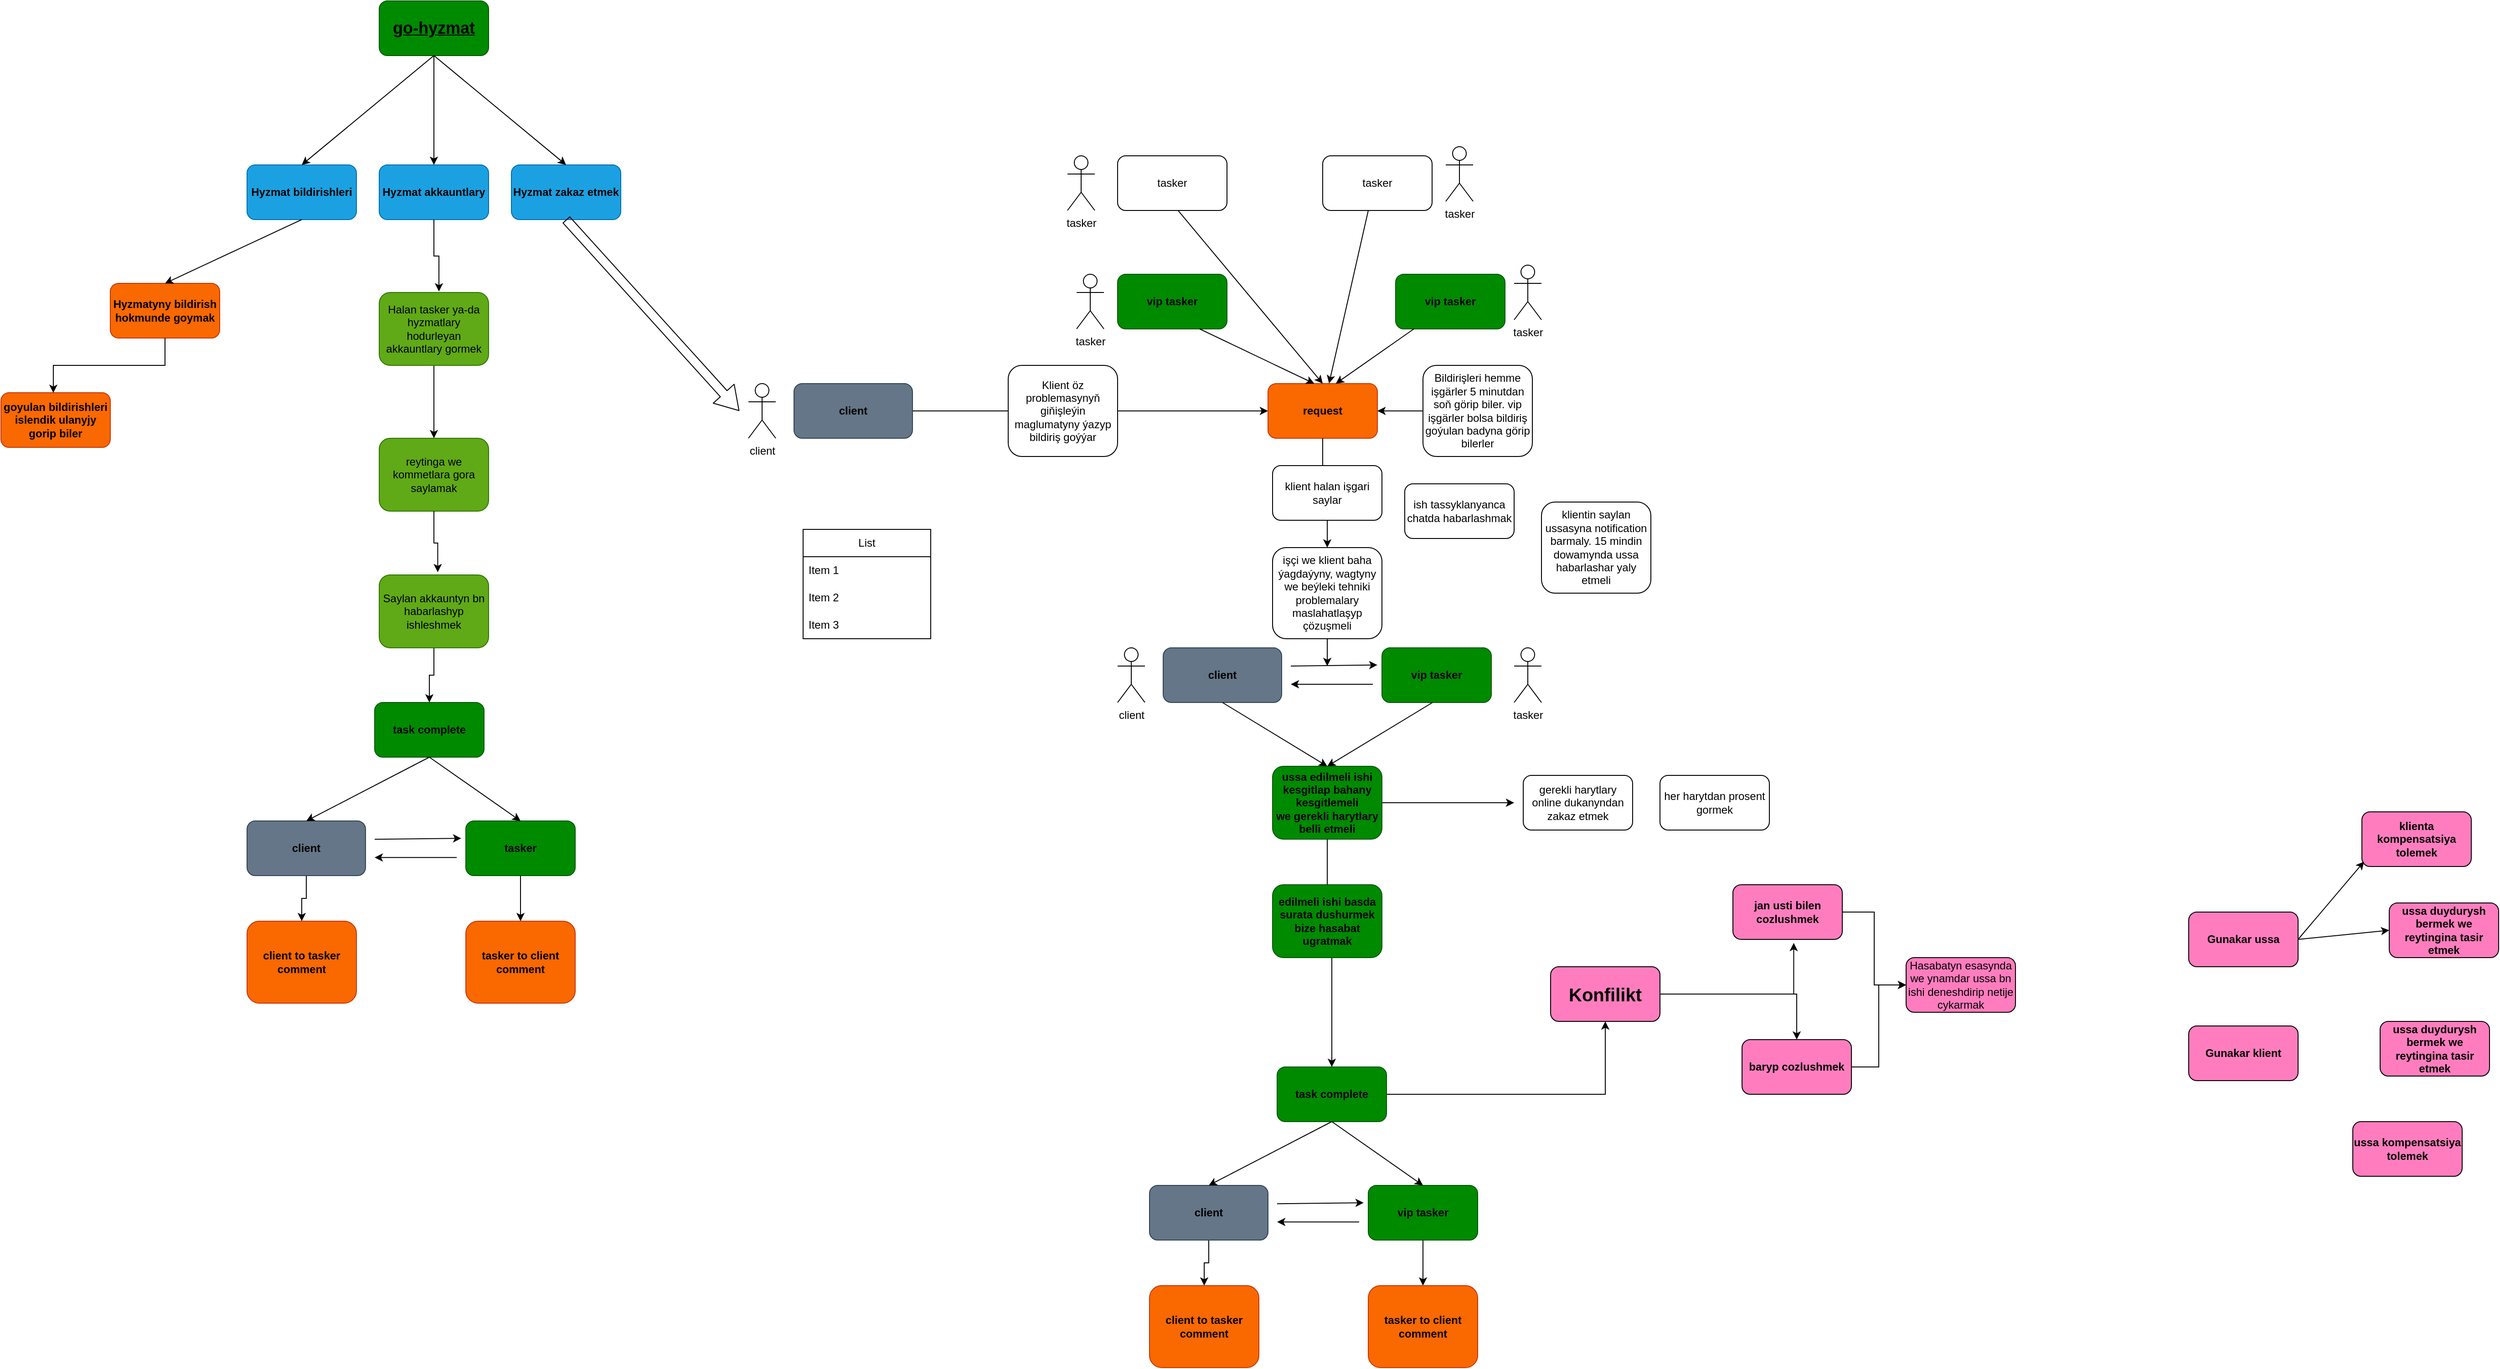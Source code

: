 <mxfile version="22.1.3" type="github">
  <diagram name="Page-1" id="2YBvvXClWsGukQMizWep">
    <mxGraphModel dx="6480" dy="3627" grid="1" gridSize="10" guides="1" tooltips="1" connect="1" arrows="1" fold="1" page="1" pageScale="1" pageWidth="850" pageHeight="1100" math="0" shadow="0">
      <root>
        <mxCell id="0" />
        <mxCell id="1" parent="0" />
        <mxCell id="JjVucMFV8raFjN2I7-2m-4" style="edgeStyle=orthogonalEdgeStyle;rounded=0;orthogonalLoop=1;jettySize=auto;html=1;entryX=0;entryY=0.5;entryDx=0;entryDy=0;" edge="1" parent="1" source="JjVucMFV8raFjN2I7-2m-3" target="JjVucMFV8raFjN2I7-2m-5">
          <mxGeometry relative="1" as="geometry">
            <mxPoint x="460" y="210" as="targetPoint" />
          </mxGeometry>
        </mxCell>
        <mxCell id="JjVucMFV8raFjN2I7-2m-3" value="&lt;font color=&quot;#000000&quot;&gt;&lt;b&gt;client&lt;/b&gt;&lt;/font&gt;" style="rounded=1;whiteSpace=wrap;html=1;fillColor=#647687;strokeColor=#314354;fontColor=#ffffff;" vertex="1" parent="1">
          <mxGeometry x="-50" y="180" width="130" height="60" as="geometry" />
        </mxCell>
        <mxCell id="JjVucMFV8raFjN2I7-2m-5" value="&lt;b&gt;request&lt;/b&gt;" style="rounded=1;whiteSpace=wrap;html=1;fillColor=#fa6800;fontColor=#000000;strokeColor=#C73500;" vertex="1" parent="1">
          <mxGeometry x="470" y="180" width="120" height="60" as="geometry" />
        </mxCell>
        <mxCell id="JjVucMFV8raFjN2I7-2m-6" value="&lt;b&gt;&lt;font color=&quot;#000000&quot;&gt;vip tasker&lt;/font&gt;&lt;/b&gt;" style="rounded=1;whiteSpace=wrap;html=1;fillColor=#008a00;fontColor=#ffffff;strokeColor=#005700;" vertex="1" parent="1">
          <mxGeometry x="305" y="60" width="120" height="60" as="geometry" />
        </mxCell>
        <mxCell id="JjVucMFV8raFjN2I7-2m-8" value="" style="endArrow=classic;html=1;rounded=0;exitX=0.75;exitY=1;exitDx=0;exitDy=0;entryX=0.423;entryY=0;entryDx=0;entryDy=0;entryPerimeter=0;" edge="1" parent="1" source="JjVucMFV8raFjN2I7-2m-6" target="JjVucMFV8raFjN2I7-2m-5">
          <mxGeometry width="50" height="50" relative="1" as="geometry">
            <mxPoint x="500" y="200" as="sourcePoint" />
            <mxPoint x="550" y="150" as="targetPoint" />
          </mxGeometry>
        </mxCell>
        <mxCell id="JjVucMFV8raFjN2I7-2m-9" value="tasker" style="rounded=1;whiteSpace=wrap;html=1;" vertex="1" parent="1">
          <mxGeometry x="305" y="-70" width="120" height="60" as="geometry" />
        </mxCell>
        <mxCell id="JjVucMFV8raFjN2I7-2m-10" value="&lt;font color=&quot;#000000&quot;&gt;&lt;b&gt;vip tasker&lt;/b&gt;&lt;/font&gt;" style="rounded=1;whiteSpace=wrap;html=1;fillColor=#008a00;fontColor=#ffffff;strokeColor=#005700;" vertex="1" parent="1">
          <mxGeometry x="610" y="60" width="120" height="60" as="geometry" />
        </mxCell>
        <mxCell id="JjVucMFV8raFjN2I7-2m-12" value="" style="endArrow=classic;html=1;rounded=0;exitX=0.75;exitY=1;exitDx=0;exitDy=0;entryX=0.62;entryY=0;entryDx=0;entryDy=0;entryPerimeter=0;" edge="1" parent="1" target="JjVucMFV8raFjN2I7-2m-5">
          <mxGeometry width="50" height="50" relative="1" as="geometry">
            <mxPoint x="630" y="120" as="sourcePoint" />
            <mxPoint x="757" y="177" as="targetPoint" />
          </mxGeometry>
        </mxCell>
        <mxCell id="JjVucMFV8raFjN2I7-2m-13" value="" style="endArrow=classic;html=1;rounded=0;exitX=0.556;exitY=1.008;exitDx=0;exitDy=0;entryX=0.5;entryY=0;entryDx=0;entryDy=0;exitPerimeter=0;" edge="1" parent="1" source="JjVucMFV8raFjN2I7-2m-9" target="JjVucMFV8raFjN2I7-2m-5">
          <mxGeometry width="50" height="50" relative="1" as="geometry">
            <mxPoint x="343" y="3" as="sourcePoint" />
            <mxPoint x="470" y="60" as="targetPoint" />
          </mxGeometry>
        </mxCell>
        <mxCell id="JjVucMFV8raFjN2I7-2m-14" value="tasker" style="rounded=1;whiteSpace=wrap;html=1;" vertex="1" parent="1">
          <mxGeometry x="530" y="-70" width="120" height="60" as="geometry" />
        </mxCell>
        <mxCell id="JjVucMFV8raFjN2I7-2m-15" value="" style="endArrow=classic;html=1;rounded=0;entryX=0.558;entryY=-0.002;entryDx=0;entryDy=0;entryPerimeter=0;" edge="1" parent="1" target="JjVucMFV8raFjN2I7-2m-5">
          <mxGeometry width="50" height="50" relative="1" as="geometry">
            <mxPoint x="580" y="-10" as="sourcePoint" />
            <mxPoint x="609" y="170" as="targetPoint" />
          </mxGeometry>
        </mxCell>
        <mxCell id="JjVucMFV8raFjN2I7-2m-16" value="&lt;font color=&quot;#000000&quot;&gt;&lt;b&gt;vip tasker&lt;/b&gt;&lt;/font&gt;" style="rounded=1;whiteSpace=wrap;html=1;fillColor=#008a00;fontColor=#ffffff;strokeColor=#005700;" vertex="1" parent="1">
          <mxGeometry x="595" y="470" width="120" height="60" as="geometry" />
        </mxCell>
        <mxCell id="JjVucMFV8raFjN2I7-2m-17" value="&lt;font color=&quot;#000000&quot;&gt;&lt;b&gt;client&lt;/b&gt;&lt;/font&gt;" style="rounded=1;whiteSpace=wrap;html=1;fillColor=#647687;strokeColor=#314354;fontColor=#ffffff;" vertex="1" parent="1">
          <mxGeometry x="355" y="470" width="130" height="60" as="geometry" />
        </mxCell>
        <mxCell id="JjVucMFV8raFjN2I7-2m-21" value="" style="endArrow=classic;html=1;rounded=0;entryX=-0.042;entryY=0.314;entryDx=0;entryDy=0;entryPerimeter=0;" edge="1" parent="1" target="JjVucMFV8raFjN2I7-2m-16">
          <mxGeometry width="50" height="50" relative="1" as="geometry">
            <mxPoint x="495" y="490" as="sourcePoint" />
            <mxPoint x="545" y="440" as="targetPoint" />
          </mxGeometry>
        </mxCell>
        <mxCell id="JjVucMFV8raFjN2I7-2m-23" value="" style="endArrow=classic;html=1;rounded=0;" edge="1" parent="1">
          <mxGeometry width="50" height="50" relative="1" as="geometry">
            <mxPoint x="585" y="510" as="sourcePoint" />
            <mxPoint x="495" y="510" as="targetPoint" />
          </mxGeometry>
        </mxCell>
        <mxCell id="JjVucMFV8raFjN2I7-2m-118" style="edgeStyle=orthogonalEdgeStyle;rounded=0;orthogonalLoop=1;jettySize=auto;html=1;entryX=0.5;entryY=1;entryDx=0;entryDy=0;" edge="1" parent="1" source="JjVucMFV8raFjN2I7-2m-26" target="JjVucMFV8raFjN2I7-2m-114">
          <mxGeometry relative="1" as="geometry" />
        </mxCell>
        <mxCell id="JjVucMFV8raFjN2I7-2m-26" value="&lt;b&gt;&lt;font color=&quot;#000000&quot;&gt;task complete&lt;/font&gt;&lt;/b&gt;" style="rounded=1;whiteSpace=wrap;html=1;fillColor=#008a00;fontColor=#ffffff;strokeColor=#005700;" vertex="1" parent="1">
          <mxGeometry x="480" y="930" width="120" height="60" as="geometry" />
        </mxCell>
        <mxCell id="JjVucMFV8raFjN2I7-2m-28" value="" style="endArrow=classic;html=1;rounded=0;exitX=0.5;exitY=1;exitDx=0;exitDy=0;entryX=0.5;entryY=0;entryDx=0;entryDy=0;" edge="1" parent="1" source="JjVucMFV8raFjN2I7-2m-17" target="JjVucMFV8raFjN2I7-2m-53">
          <mxGeometry width="50" height="50" relative="1" as="geometry">
            <mxPoint x="445" y="600" as="sourcePoint" />
            <mxPoint x="495" y="550" as="targetPoint" />
          </mxGeometry>
        </mxCell>
        <mxCell id="JjVucMFV8raFjN2I7-2m-29" value="" style="endArrow=classic;html=1;rounded=0;exitX=0.535;exitY=1.055;exitDx=0;exitDy=0;exitPerimeter=0;entryX=0.5;entryY=0;entryDx=0;entryDy=0;" edge="1" parent="1" target="JjVucMFV8raFjN2I7-2m-53">
          <mxGeometry width="50" height="50" relative="1" as="geometry">
            <mxPoint x="650.5" y="530" as="sourcePoint" />
            <mxPoint x="545" y="600" as="targetPoint" />
          </mxGeometry>
        </mxCell>
        <mxCell id="JjVucMFV8raFjN2I7-2m-37" style="edgeStyle=orthogonalEdgeStyle;rounded=0;orthogonalLoop=1;jettySize=auto;html=1;" edge="1" parent="1" source="JjVucMFV8raFjN2I7-2m-31" target="JjVucMFV8raFjN2I7-2m-36">
          <mxGeometry relative="1" as="geometry" />
        </mxCell>
        <mxCell id="JjVucMFV8raFjN2I7-2m-31" value="&lt;font color=&quot;#000000&quot;&gt;&lt;b&gt;vip tasker&lt;/b&gt;&lt;/font&gt;" style="rounded=1;whiteSpace=wrap;html=1;fillColor=#008a00;fontColor=#ffffff;strokeColor=#005700;" vertex="1" parent="1">
          <mxGeometry x="580" y="1060" width="120" height="60" as="geometry" />
        </mxCell>
        <mxCell id="JjVucMFV8raFjN2I7-2m-42" style="edgeStyle=orthogonalEdgeStyle;rounded=0;orthogonalLoop=1;jettySize=auto;html=1;entryX=0.5;entryY=0;entryDx=0;entryDy=0;" edge="1" parent="1" source="JjVucMFV8raFjN2I7-2m-32" target="JjVucMFV8raFjN2I7-2m-35">
          <mxGeometry relative="1" as="geometry" />
        </mxCell>
        <mxCell id="JjVucMFV8raFjN2I7-2m-32" value="&lt;font color=&quot;#000000&quot;&gt;&lt;b&gt;client&lt;/b&gt;&lt;/font&gt;" style="rounded=1;whiteSpace=wrap;html=1;fillColor=#647687;strokeColor=#314354;fontColor=#ffffff;" vertex="1" parent="1">
          <mxGeometry x="340" y="1060" width="130" height="60" as="geometry" />
        </mxCell>
        <mxCell id="JjVucMFV8raFjN2I7-2m-33" value="" style="endArrow=classic;html=1;rounded=0;entryX=-0.042;entryY=0.314;entryDx=0;entryDy=0;entryPerimeter=0;" edge="1" parent="1">
          <mxGeometry width="50" height="50" relative="1" as="geometry">
            <mxPoint x="480" y="1080.08" as="sourcePoint" />
            <mxPoint x="575" y="1079.08" as="targetPoint" />
          </mxGeometry>
        </mxCell>
        <mxCell id="JjVucMFV8raFjN2I7-2m-34" value="" style="endArrow=classic;html=1;rounded=0;" edge="1" parent="1">
          <mxGeometry width="50" height="50" relative="1" as="geometry">
            <mxPoint x="570" y="1100.08" as="sourcePoint" />
            <mxPoint x="480" y="1100.08" as="targetPoint" />
          </mxGeometry>
        </mxCell>
        <mxCell id="JjVucMFV8raFjN2I7-2m-35" value="&lt;b&gt;client to tasker comment&lt;/b&gt;" style="rounded=1;whiteSpace=wrap;html=1;fillColor=#fa6800;fontColor=#000000;strokeColor=#C73500;" vertex="1" parent="1">
          <mxGeometry x="340" y="1170" width="120" height="90" as="geometry" />
        </mxCell>
        <mxCell id="JjVucMFV8raFjN2I7-2m-36" value="&lt;b&gt;tasker to client comment&lt;/b&gt;" style="rounded=1;whiteSpace=wrap;html=1;fillColor=#fa6800;fontColor=#000000;strokeColor=#C73500;" vertex="1" parent="1">
          <mxGeometry x="580" y="1170" width="120" height="90" as="geometry" />
        </mxCell>
        <mxCell id="JjVucMFV8raFjN2I7-2m-43" value="" style="endArrow=classic;html=1;rounded=0;exitX=0.5;exitY=1;exitDx=0;exitDy=0;entryX=0.5;entryY=0;entryDx=0;entryDy=0;" edge="1" parent="1" source="JjVucMFV8raFjN2I7-2m-26" target="JjVucMFV8raFjN2I7-2m-31">
          <mxGeometry width="50" height="50" relative="1" as="geometry">
            <mxPoint x="590" y="970" as="sourcePoint" />
            <mxPoint x="640" y="920" as="targetPoint" />
          </mxGeometry>
        </mxCell>
        <mxCell id="JjVucMFV8raFjN2I7-2m-44" value="" style="endArrow=classic;html=1;rounded=0;exitX=0.5;exitY=1;exitDx=0;exitDy=0;entryX=0.5;entryY=0;entryDx=0;entryDy=0;" edge="1" parent="1" target="JjVucMFV8raFjN2I7-2m-32">
          <mxGeometry width="50" height="50" relative="1" as="geometry">
            <mxPoint x="540" y="990" as="sourcePoint" />
            <mxPoint x="640" y="1060" as="targetPoint" />
          </mxGeometry>
        </mxCell>
        <mxCell id="JjVucMFV8raFjN2I7-2m-46" value="Klient öz problemasynyň giňişleýin maglumatyny ýazyp bildiriş goýýar" style="rounded=1;whiteSpace=wrap;html=1;" vertex="1" parent="1">
          <mxGeometry x="185" y="160" width="120" height="100" as="geometry" />
        </mxCell>
        <mxCell id="JjVucMFV8raFjN2I7-2m-48" style="edgeStyle=orthogonalEdgeStyle;rounded=0;orthogonalLoop=1;jettySize=auto;html=1;" edge="1" parent="1" source="JjVucMFV8raFjN2I7-2m-47" target="JjVucMFV8raFjN2I7-2m-5">
          <mxGeometry relative="1" as="geometry" />
        </mxCell>
        <mxCell id="JjVucMFV8raFjN2I7-2m-47" value="Bildirişleri hemme işgärler 5 minutdan soň görip biler. vip işgärler bolsa bildiriş goýulan badyna görip bilerler" style="rounded=1;whiteSpace=wrap;html=1;" vertex="1" parent="1">
          <mxGeometry x="640" y="160" width="120" height="100" as="geometry" />
        </mxCell>
        <mxCell id="JjVucMFV8raFjN2I7-2m-50" value="" style="edgeStyle=orthogonalEdgeStyle;rounded=0;orthogonalLoop=1;jettySize=auto;html=1;" edge="1" parent="1" source="JjVucMFV8raFjN2I7-2m-5" target="JjVucMFV8raFjN2I7-2m-49">
          <mxGeometry relative="1" as="geometry">
            <mxPoint x="530" y="380" as="targetPoint" />
            <mxPoint x="530" y="240" as="sourcePoint" />
          </mxGeometry>
        </mxCell>
        <mxCell id="JjVucMFV8raFjN2I7-2m-51" style="edgeStyle=orthogonalEdgeStyle;rounded=0;orthogonalLoop=1;jettySize=auto;html=1;" edge="1" parent="1" source="JjVucMFV8raFjN2I7-2m-49">
          <mxGeometry relative="1" as="geometry">
            <mxPoint x="535" y="490" as="targetPoint" />
          </mxGeometry>
        </mxCell>
        <mxCell id="JjVucMFV8raFjN2I7-2m-49" value="işçi we klient baha ýagdaýyny, wagtyny we beýleki tehniki problemalary maslahatlaşyp çözuşmeli" style="rounded=1;whiteSpace=wrap;html=1;" vertex="1" parent="1">
          <mxGeometry x="475" y="360" width="120" height="100" as="geometry" />
        </mxCell>
        <mxCell id="JjVucMFV8raFjN2I7-2m-52" value="klient halan işgari saylar" style="rounded=1;whiteSpace=wrap;html=1;" vertex="1" parent="1">
          <mxGeometry x="475" y="270" width="120" height="60" as="geometry" />
        </mxCell>
        <mxCell id="JjVucMFV8raFjN2I7-2m-54" style="edgeStyle=orthogonalEdgeStyle;rounded=0;orthogonalLoop=1;jettySize=auto;html=1;" edge="1" parent="1" source="JjVucMFV8raFjN2I7-2m-53">
          <mxGeometry relative="1" as="geometry">
            <mxPoint x="740" y="640" as="targetPoint" />
          </mxGeometry>
        </mxCell>
        <mxCell id="JjVucMFV8raFjN2I7-2m-60" style="edgeStyle=orthogonalEdgeStyle;rounded=0;orthogonalLoop=1;jettySize=auto;html=1;entryX=0.5;entryY=0;entryDx=0;entryDy=0;" edge="1" parent="1" source="JjVucMFV8raFjN2I7-2m-53" target="JjVucMFV8raFjN2I7-2m-26">
          <mxGeometry relative="1" as="geometry" />
        </mxCell>
        <mxCell id="JjVucMFV8raFjN2I7-2m-53" value="&lt;b&gt;&lt;font color=&quot;#000000&quot;&gt;ussa edilmeli ishi kesgitlap bahany kesgitlemeli&lt;br&gt;we gerekli harytlary belli etmeli&lt;br&gt;&lt;/font&gt;&lt;/b&gt;" style="rounded=1;whiteSpace=wrap;html=1;fillColor=#008a00;fontColor=#ffffff;strokeColor=#005700;" vertex="1" parent="1">
          <mxGeometry x="475" y="600" width="120" height="80" as="geometry" />
        </mxCell>
        <mxCell id="JjVucMFV8raFjN2I7-2m-55" value="gerekli harytlary online dukanyndan zakaz etmek" style="rounded=1;whiteSpace=wrap;html=1;" vertex="1" parent="1">
          <mxGeometry x="750" y="610" width="120" height="60" as="geometry" />
        </mxCell>
        <mxCell id="JjVucMFV8raFjN2I7-2m-56" value="her harytdan prosent gormek" style="rounded=1;whiteSpace=wrap;html=1;" vertex="1" parent="1">
          <mxGeometry x="900" y="610" width="120" height="60" as="geometry" />
        </mxCell>
        <mxCell id="JjVucMFV8raFjN2I7-2m-58" style="edgeStyle=orthogonalEdgeStyle;rounded=0;orthogonalLoop=1;jettySize=auto;html=1;exitX=0.5;exitY=1;exitDx=0;exitDy=0;" edge="1" parent="1" source="JjVucMFV8raFjN2I7-2m-57">
          <mxGeometry relative="1" as="geometry">
            <mxPoint x="830.286" y="410" as="targetPoint" />
          </mxGeometry>
        </mxCell>
        <mxCell id="JjVucMFV8raFjN2I7-2m-57" value="klientin saylan ussasyna notification barmaly. 15 mindin dowamynda ussa habarlashar yaly etmeli" style="rounded=1;whiteSpace=wrap;html=1;" vertex="1" parent="1">
          <mxGeometry x="770" y="310" width="120" height="100" as="geometry" />
        </mxCell>
        <mxCell id="JjVucMFV8raFjN2I7-2m-59" value="ish tassyklanyanca chatda habarlashmak" style="rounded=1;whiteSpace=wrap;html=1;" vertex="1" parent="1">
          <mxGeometry x="620" y="290" width="120" height="60" as="geometry" />
        </mxCell>
        <mxCell id="JjVucMFV8raFjN2I7-2m-62" value="tasker" style="shape=umlActor;verticalLabelPosition=bottom;verticalAlign=top;html=1;outlineConnect=0;" vertex="1" parent="1">
          <mxGeometry x="250" y="-70" width="30" height="60" as="geometry" />
        </mxCell>
        <mxCell id="JjVucMFV8raFjN2I7-2m-65" value="tasker" style="shape=umlActor;verticalLabelPosition=bottom;verticalAlign=top;html=1;outlineConnect=0;" vertex="1" parent="1">
          <mxGeometry x="665" y="-80" width="30" height="60" as="geometry" />
        </mxCell>
        <mxCell id="JjVucMFV8raFjN2I7-2m-66" value="tasker" style="shape=umlActor;verticalLabelPosition=bottom;verticalAlign=top;html=1;outlineConnect=0;" vertex="1" parent="1">
          <mxGeometry x="740" y="50" width="30" height="60" as="geometry" />
        </mxCell>
        <mxCell id="JjVucMFV8raFjN2I7-2m-67" value="tasker" style="shape=umlActor;verticalLabelPosition=bottom;verticalAlign=top;html=1;outlineConnect=0;" vertex="1" parent="1">
          <mxGeometry x="260" y="60" width="30" height="60" as="geometry" />
        </mxCell>
        <mxCell id="JjVucMFV8raFjN2I7-2m-68" value="client" style="shape=umlActor;verticalLabelPosition=bottom;verticalAlign=top;html=1;outlineConnect=0;" vertex="1" parent="1">
          <mxGeometry x="-100" y="180" width="30" height="60" as="geometry" />
        </mxCell>
        <mxCell id="JjVucMFV8raFjN2I7-2m-69" value="client" style="shape=umlActor;verticalLabelPosition=bottom;verticalAlign=top;html=1;outlineConnect=0;" vertex="1" parent="1">
          <mxGeometry x="305" y="470" width="30" height="60" as="geometry" />
        </mxCell>
        <mxCell id="JjVucMFV8raFjN2I7-2m-70" value="tasker" style="shape=umlActor;verticalLabelPosition=bottom;verticalAlign=top;html=1;outlineConnect=0;" vertex="1" parent="1">
          <mxGeometry x="740" y="470" width="30" height="60" as="geometry" />
        </mxCell>
        <mxCell id="JjVucMFV8raFjN2I7-2m-73" value="List" style="swimlane;fontStyle=0;childLayout=stackLayout;horizontal=1;startSize=30;horizontalStack=0;resizeParent=1;resizeParentMax=0;resizeLast=0;collapsible=1;marginBottom=0;whiteSpace=wrap;html=1;" vertex="1" parent="1">
          <mxGeometry x="-40" y="340" width="140" height="120" as="geometry">
            <mxRectangle x="-40" y="340" width="60" height="30" as="alternateBounds" />
          </mxGeometry>
        </mxCell>
        <mxCell id="JjVucMFV8raFjN2I7-2m-74" value="Item 1" style="text;strokeColor=none;fillColor=none;align=left;verticalAlign=middle;spacingLeft=4;spacingRight=4;overflow=hidden;points=[[0,0.5],[1,0.5]];portConstraint=eastwest;rotatable=0;whiteSpace=wrap;html=1;" vertex="1" parent="JjVucMFV8raFjN2I7-2m-73">
          <mxGeometry y="30" width="140" height="30" as="geometry" />
        </mxCell>
        <mxCell id="JjVucMFV8raFjN2I7-2m-75" value="Item 2" style="text;strokeColor=none;fillColor=none;align=left;verticalAlign=middle;spacingLeft=4;spacingRight=4;overflow=hidden;points=[[0,0.5],[1,0.5]];portConstraint=eastwest;rotatable=0;whiteSpace=wrap;html=1;" vertex="1" parent="JjVucMFV8raFjN2I7-2m-73">
          <mxGeometry y="60" width="140" height="30" as="geometry" />
        </mxCell>
        <mxCell id="JjVucMFV8raFjN2I7-2m-76" value="Item 3" style="text;strokeColor=none;fillColor=none;align=left;verticalAlign=middle;spacingLeft=4;spacingRight=4;overflow=hidden;points=[[0,0.5],[1,0.5]];portConstraint=eastwest;rotatable=0;whiteSpace=wrap;html=1;" vertex="1" parent="JjVucMFV8raFjN2I7-2m-73">
          <mxGeometry y="90" width="140" height="30" as="geometry" />
        </mxCell>
        <mxCell id="JjVucMFV8raFjN2I7-2m-82" value="&lt;b&gt;&lt;font color=&quot;#000000&quot;&gt;Hyzmat bildirishleri&lt;/font&gt;&lt;/b&gt;" style="rounded=1;whiteSpace=wrap;html=1;fillColor=#1ba1e2;strokeColor=#006EAF;fontColor=#ffffff;" vertex="1" parent="1">
          <mxGeometry x="-650" y="-60" width="120" height="60" as="geometry" />
        </mxCell>
        <mxCell id="JjVucMFV8raFjN2I7-2m-83" value="&lt;b&gt;&lt;font color=&quot;#000000&quot;&gt;Hyzmat akkauntlary&lt;/font&gt;&lt;/b&gt;" style="rounded=1;whiteSpace=wrap;html=1;fillColor=#1ba1e2;strokeColor=#006EAF;fontColor=#ffffff;" vertex="1" parent="1">
          <mxGeometry x="-505" y="-60" width="120" height="60" as="geometry" />
        </mxCell>
        <mxCell id="JjVucMFV8raFjN2I7-2m-84" value="&lt;b&gt;&lt;font color=&quot;#000000&quot;&gt;Hyzmat zakaz etmek&lt;/font&gt;&lt;/b&gt;" style="rounded=1;whiteSpace=wrap;html=1;fillColor=#1ba1e2;strokeColor=#006EAF;fontColor=#ffffff;" vertex="1" parent="1">
          <mxGeometry x="-360" y="-60" width="120" height="60" as="geometry" />
        </mxCell>
        <mxCell id="JjVucMFV8raFjN2I7-2m-85" value="&lt;font size=&quot;1&quot; color=&quot;#000000&quot;&gt;&lt;b style=&quot;font-size: 18px;&quot;&gt;&lt;u&gt;go-hyzmat&lt;/u&gt;&lt;/b&gt;&lt;/font&gt;" style="rounded=1;whiteSpace=wrap;html=1;fillColor=#008a00;strokeColor=#005700;fontColor=#ffffff;" vertex="1" parent="1">
          <mxGeometry x="-505" y="-240" width="120" height="60" as="geometry" />
        </mxCell>
        <mxCell id="JjVucMFV8raFjN2I7-2m-86" value="" style="edgeStyle=none;orthogonalLoop=1;jettySize=auto;html=1;rounded=0;exitX=0.5;exitY=1;exitDx=0;exitDy=0;entryX=0.5;entryY=0;entryDx=0;entryDy=0;" edge="1" parent="1" source="JjVucMFV8raFjN2I7-2m-85" target="JjVucMFV8raFjN2I7-2m-82">
          <mxGeometry width="100" relative="1" as="geometry">
            <mxPoint x="-590" y="-160" as="sourcePoint" />
            <mxPoint x="-490" y="-160" as="targetPoint" />
            <Array as="points" />
          </mxGeometry>
        </mxCell>
        <mxCell id="JjVucMFV8raFjN2I7-2m-87" value="" style="edgeStyle=none;orthogonalLoop=1;jettySize=auto;html=1;rounded=0;exitX=0.5;exitY=1;exitDx=0;exitDy=0;entryX=0.5;entryY=0;entryDx=0;entryDy=0;" edge="1" parent="1" source="JjVucMFV8raFjN2I7-2m-85" target="JjVucMFV8raFjN2I7-2m-83">
          <mxGeometry width="100" relative="1" as="geometry">
            <mxPoint x="-435" y="-170" as="sourcePoint" />
            <mxPoint x="-580" y="-50" as="targetPoint" />
            <Array as="points" />
          </mxGeometry>
        </mxCell>
        <mxCell id="JjVucMFV8raFjN2I7-2m-88" value="" style="edgeStyle=none;orthogonalLoop=1;jettySize=auto;html=1;rounded=0;entryX=0.5;entryY=0;entryDx=0;entryDy=0;exitX=0.5;exitY=1;exitDx=0;exitDy=0;" edge="1" parent="1" source="JjVucMFV8raFjN2I7-2m-85" target="JjVucMFV8raFjN2I7-2m-84">
          <mxGeometry width="100" relative="1" as="geometry">
            <mxPoint x="-440" y="-180" as="sourcePoint" />
            <mxPoint x="-435" y="-50" as="targetPoint" />
            <Array as="points" />
          </mxGeometry>
        </mxCell>
        <mxCell id="JjVucMFV8raFjN2I7-2m-91" value="" style="edgeStyle=none;orthogonalLoop=1;jettySize=auto;html=1;shape=flexArrow;rounded=1;startSize=8;endSize=8;exitX=0.5;exitY=1;exitDx=0;exitDy=0;" edge="1" parent="1" source="JjVucMFV8raFjN2I7-2m-84">
          <mxGeometry width="100" relative="1" as="geometry">
            <mxPoint x="-290" y="110" as="sourcePoint" />
            <mxPoint x="-110" y="210" as="targetPoint" />
            <Array as="points" />
          </mxGeometry>
        </mxCell>
        <mxCell id="JjVucMFV8raFjN2I7-2m-96" style="edgeStyle=orthogonalEdgeStyle;rounded=0;orthogonalLoop=1;jettySize=auto;html=1;entryX=0.5;entryY=0;entryDx=0;entryDy=0;" edge="1" parent="1" source="JjVucMFV8raFjN2I7-2m-92" target="JjVucMFV8raFjN2I7-2m-95">
          <mxGeometry relative="1" as="geometry" />
        </mxCell>
        <mxCell id="JjVucMFV8raFjN2I7-2m-92" value="&lt;font color=&quot;#000000&quot;&gt;Halan tasker ya-da hyzmatlary hodurleyan akkauntlary gormek&lt;/font&gt;" style="rounded=1;whiteSpace=wrap;html=1;fillColor=#60a917;fontColor=#ffffff;strokeColor=#2D7600;" vertex="1" parent="1">
          <mxGeometry x="-505" y="80" width="120" height="80" as="geometry" />
        </mxCell>
        <mxCell id="JjVucMFV8raFjN2I7-2m-93" style="edgeStyle=orthogonalEdgeStyle;rounded=0;orthogonalLoop=1;jettySize=auto;html=1;entryX=0.546;entryY=-0.014;entryDx=0;entryDy=0;entryPerimeter=0;" edge="1" parent="1" source="JjVucMFV8raFjN2I7-2m-83" target="JjVucMFV8raFjN2I7-2m-92">
          <mxGeometry relative="1" as="geometry" />
        </mxCell>
        <mxCell id="JjVucMFV8raFjN2I7-2m-109" style="edgeStyle=orthogonalEdgeStyle;rounded=0;orthogonalLoop=1;jettySize=auto;html=1;entryX=0.5;entryY=0;entryDx=0;entryDy=0;" edge="1" parent="1" source="JjVucMFV8raFjN2I7-2m-94" target="JjVucMFV8raFjN2I7-2m-98">
          <mxGeometry relative="1" as="geometry" />
        </mxCell>
        <mxCell id="JjVucMFV8raFjN2I7-2m-94" value="&lt;font color=&quot;#000000&quot;&gt;Saylan akkauntyn bn habarlashyp ishleshmek&lt;/font&gt;" style="rounded=1;whiteSpace=wrap;html=1;fillColor=#60a917;fontColor=#ffffff;strokeColor=#2D7600;" vertex="1" parent="1">
          <mxGeometry x="-505" y="390" width="120" height="80" as="geometry" />
        </mxCell>
        <mxCell id="JjVucMFV8raFjN2I7-2m-95" value="&lt;font color=&quot;#000000&quot;&gt;reytinga we kommetlara gora saylamak&lt;/font&gt;" style="rounded=1;whiteSpace=wrap;html=1;fillColor=#60a917;fontColor=#ffffff;strokeColor=#2D7600;" vertex="1" parent="1">
          <mxGeometry x="-505" y="240" width="120" height="80" as="geometry" />
        </mxCell>
        <mxCell id="JjVucMFV8raFjN2I7-2m-97" style="edgeStyle=orthogonalEdgeStyle;rounded=0;orthogonalLoop=1;jettySize=auto;html=1;entryX=0.535;entryY=-0.037;entryDx=0;entryDy=0;entryPerimeter=0;" edge="1" parent="1" source="JjVucMFV8raFjN2I7-2m-95" target="JjVucMFV8raFjN2I7-2m-94">
          <mxGeometry relative="1" as="geometry" />
        </mxCell>
        <mxCell id="JjVucMFV8raFjN2I7-2m-98" value="&lt;b&gt;&lt;font color=&quot;#000000&quot;&gt;task complete&lt;/font&gt;&lt;/b&gt;" style="rounded=1;whiteSpace=wrap;html=1;fillColor=#008a00;fontColor=#ffffff;strokeColor=#005700;" vertex="1" parent="1">
          <mxGeometry x="-510" y="530" width="120" height="60" as="geometry" />
        </mxCell>
        <mxCell id="JjVucMFV8raFjN2I7-2m-99" style="edgeStyle=orthogonalEdgeStyle;rounded=0;orthogonalLoop=1;jettySize=auto;html=1;" edge="1" source="JjVucMFV8raFjN2I7-2m-100" target="JjVucMFV8raFjN2I7-2m-106" parent="1">
          <mxGeometry relative="1" as="geometry" />
        </mxCell>
        <mxCell id="JjVucMFV8raFjN2I7-2m-100" value="&lt;font color=&quot;#000000&quot;&gt;&lt;b&gt;tasker&lt;/b&gt;&lt;/font&gt;" style="rounded=1;whiteSpace=wrap;html=1;fillColor=#008a00;fontColor=#ffffff;strokeColor=#005700;" vertex="1" parent="1">
          <mxGeometry x="-410" y="660" width="120" height="60" as="geometry" />
        </mxCell>
        <mxCell id="JjVucMFV8raFjN2I7-2m-101" style="edgeStyle=orthogonalEdgeStyle;rounded=0;orthogonalLoop=1;jettySize=auto;html=1;entryX=0.5;entryY=0;entryDx=0;entryDy=0;" edge="1" source="JjVucMFV8raFjN2I7-2m-102" target="JjVucMFV8raFjN2I7-2m-105" parent="1">
          <mxGeometry relative="1" as="geometry" />
        </mxCell>
        <mxCell id="JjVucMFV8raFjN2I7-2m-102" value="&lt;font color=&quot;#000000&quot;&gt;&lt;b&gt;client&lt;/b&gt;&lt;/font&gt;" style="rounded=1;whiteSpace=wrap;html=1;fillColor=#647687;strokeColor=#314354;fontColor=#ffffff;" vertex="1" parent="1">
          <mxGeometry x="-650" y="660" width="130" height="60" as="geometry" />
        </mxCell>
        <mxCell id="JjVucMFV8raFjN2I7-2m-103" value="" style="endArrow=classic;html=1;rounded=0;entryX=-0.042;entryY=0.314;entryDx=0;entryDy=0;entryPerimeter=0;" edge="1" parent="1">
          <mxGeometry width="50" height="50" relative="1" as="geometry">
            <mxPoint x="-510" y="680.08" as="sourcePoint" />
            <mxPoint x="-415" y="679.08" as="targetPoint" />
          </mxGeometry>
        </mxCell>
        <mxCell id="JjVucMFV8raFjN2I7-2m-104" value="" style="endArrow=classic;html=1;rounded=0;" edge="1" parent="1">
          <mxGeometry width="50" height="50" relative="1" as="geometry">
            <mxPoint x="-420" y="700.08" as="sourcePoint" />
            <mxPoint x="-510" y="700.08" as="targetPoint" />
          </mxGeometry>
        </mxCell>
        <mxCell id="JjVucMFV8raFjN2I7-2m-105" value="&lt;b&gt;client to tasker comment&lt;/b&gt;" style="rounded=1;whiteSpace=wrap;html=1;fillColor=#fa6800;fontColor=#000000;strokeColor=#C73500;" vertex="1" parent="1">
          <mxGeometry x="-650" y="770" width="120" height="90" as="geometry" />
        </mxCell>
        <mxCell id="JjVucMFV8raFjN2I7-2m-106" value="&lt;b&gt;tasker to client comment&lt;/b&gt;" style="rounded=1;whiteSpace=wrap;html=1;fillColor=#fa6800;fontColor=#000000;strokeColor=#C73500;" vertex="1" parent="1">
          <mxGeometry x="-410" y="770" width="120" height="90" as="geometry" />
        </mxCell>
        <mxCell id="JjVucMFV8raFjN2I7-2m-107" value="" style="endArrow=classic;html=1;rounded=0;exitX=0.5;exitY=1;exitDx=0;exitDy=0;entryX=0.5;entryY=0;entryDx=0;entryDy=0;" edge="1" source="JjVucMFV8raFjN2I7-2m-98" target="JjVucMFV8raFjN2I7-2m-100" parent="1">
          <mxGeometry width="50" height="50" relative="1" as="geometry">
            <mxPoint x="-400" y="570" as="sourcePoint" />
            <mxPoint x="-350" y="520" as="targetPoint" />
          </mxGeometry>
        </mxCell>
        <mxCell id="JjVucMFV8raFjN2I7-2m-108" value="" style="endArrow=classic;html=1;rounded=0;exitX=0.5;exitY=1;exitDx=0;exitDy=0;entryX=0.5;entryY=0;entryDx=0;entryDy=0;" edge="1" target="JjVucMFV8raFjN2I7-2m-102" parent="1">
          <mxGeometry width="50" height="50" relative="1" as="geometry">
            <mxPoint x="-450" y="590" as="sourcePoint" />
            <mxPoint x="-350" y="660" as="targetPoint" />
          </mxGeometry>
        </mxCell>
        <mxCell id="JjVucMFV8raFjN2I7-2m-110" value="&lt;b&gt;&lt;font color=&quot;#000000&quot;&gt;Hyzmatyny bildirish hokmunde goymak&lt;/font&gt;&lt;/b&gt;" style="rounded=1;whiteSpace=wrap;html=1;fillColor=#fa6800;strokeColor=#C73500;fontColor=#000000;" vertex="1" parent="1">
          <mxGeometry x="-800" y="70" width="120" height="60" as="geometry" />
        </mxCell>
        <mxCell id="JjVucMFV8raFjN2I7-2m-111" value="" style="edgeStyle=none;orthogonalLoop=1;jettySize=auto;html=1;rounded=0;exitX=0.5;exitY=1;exitDx=0;exitDy=0;entryX=0.5;entryY=0;entryDx=0;entryDy=0;" edge="1" parent="1" source="JjVucMFV8raFjN2I7-2m-82" target="JjVucMFV8raFjN2I7-2m-110">
          <mxGeometry width="100" relative="1" as="geometry">
            <mxPoint x="-770" as="sourcePoint" />
            <mxPoint x="-670" as="targetPoint" />
            <Array as="points" />
          </mxGeometry>
        </mxCell>
        <mxCell id="JjVucMFV8raFjN2I7-2m-112" value="&lt;b&gt;&lt;font color=&quot;#000000&quot;&gt;goyulan bildirishleri islendik ulanyjy gorip biler&lt;/font&gt;&lt;/b&gt;" style="rounded=1;whiteSpace=wrap;html=1;fillColor=#fa6800;strokeColor=#C73500;fontColor=#000000;" vertex="1" parent="1">
          <mxGeometry x="-920" y="190" width="120" height="60" as="geometry" />
        </mxCell>
        <mxCell id="JjVucMFV8raFjN2I7-2m-113" style="edgeStyle=orthogonalEdgeStyle;rounded=0;orthogonalLoop=1;jettySize=auto;html=1;entryX=0.479;entryY=0.003;entryDx=0;entryDy=0;entryPerimeter=0;" edge="1" parent="1" source="JjVucMFV8raFjN2I7-2m-110" target="JjVucMFV8raFjN2I7-2m-112">
          <mxGeometry relative="1" as="geometry" />
        </mxCell>
        <mxCell id="JjVucMFV8raFjN2I7-2m-122" style="edgeStyle=orthogonalEdgeStyle;rounded=0;orthogonalLoop=1;jettySize=auto;html=1;" edge="1" parent="1" source="JjVucMFV8raFjN2I7-2m-114" target="JjVucMFV8raFjN2I7-2m-121">
          <mxGeometry relative="1" as="geometry" />
        </mxCell>
        <mxCell id="JjVucMFV8raFjN2I7-2m-114" value="&lt;b&gt;&lt;font style=&quot;font-size: 20px;&quot;&gt;Konfilikt&lt;/font&gt;&lt;/b&gt;" style="rounded=1;whiteSpace=wrap;html=1;fillColor=#FF7DBE;" vertex="1" parent="1">
          <mxGeometry x="780" y="820" width="120" height="60" as="geometry" />
        </mxCell>
        <mxCell id="JjVucMFV8raFjN2I7-2m-131" style="edgeStyle=orthogonalEdgeStyle;rounded=0;orthogonalLoop=1;jettySize=auto;html=1;entryX=0;entryY=0.5;entryDx=0;entryDy=0;" edge="1" parent="1" source="JjVucMFV8raFjN2I7-2m-119" target="JjVucMFV8raFjN2I7-2m-129">
          <mxGeometry relative="1" as="geometry" />
        </mxCell>
        <mxCell id="JjVucMFV8raFjN2I7-2m-119" value="&lt;b&gt;&lt;font style=&quot;font-size: 12px;&quot;&gt;jan usti bilen cozlushmek&lt;/font&gt;&lt;/b&gt;" style="rounded=1;whiteSpace=wrap;html=1;fillColor=#FF7DBE;" vertex="1" parent="1">
          <mxGeometry x="980" y="730" width="120" height="60" as="geometry" />
        </mxCell>
        <mxCell id="JjVucMFV8raFjN2I7-2m-120" style="edgeStyle=orthogonalEdgeStyle;rounded=0;orthogonalLoop=1;jettySize=auto;html=1;entryX=0.556;entryY=1.064;entryDx=0;entryDy=0;entryPerimeter=0;" edge="1" parent="1" source="JjVucMFV8raFjN2I7-2m-114" target="JjVucMFV8raFjN2I7-2m-119">
          <mxGeometry relative="1" as="geometry" />
        </mxCell>
        <mxCell id="JjVucMFV8raFjN2I7-2m-132" style="edgeStyle=orthogonalEdgeStyle;rounded=0;orthogonalLoop=1;jettySize=auto;html=1;entryX=0;entryY=0.5;entryDx=0;entryDy=0;" edge="1" parent="1" source="JjVucMFV8raFjN2I7-2m-121" target="JjVucMFV8raFjN2I7-2m-129">
          <mxGeometry relative="1" as="geometry" />
        </mxCell>
        <mxCell id="JjVucMFV8raFjN2I7-2m-121" value="&lt;b&gt;&lt;font style=&quot;font-size: 12px;&quot;&gt;baryp cozlushmek&lt;/font&gt;&lt;/b&gt;" style="rounded=1;whiteSpace=wrap;html=1;fillColor=#FF7DBE;" vertex="1" parent="1">
          <mxGeometry x="990" y="900" width="120" height="60" as="geometry" />
        </mxCell>
        <mxCell id="JjVucMFV8raFjN2I7-2m-123" value="&lt;b&gt;&lt;font style=&quot;font-size: 12px;&quot;&gt;Gunakar ussa&lt;/font&gt;&lt;/b&gt;" style="rounded=1;whiteSpace=wrap;html=1;fillColor=#FF7DBE;" vertex="1" parent="1">
          <mxGeometry x="1480" y="760" width="120" height="60" as="geometry" />
        </mxCell>
        <mxCell id="JjVucMFV8raFjN2I7-2m-124" value="&lt;b&gt;&lt;font style=&quot;font-size: 12px;&quot;&gt;Gunakar klient&lt;/font&gt;&lt;/b&gt;" style="rounded=1;whiteSpace=wrap;html=1;fillColor=#FF7DBE;" vertex="1" parent="1">
          <mxGeometry x="1480" y="885" width="120" height="60" as="geometry" />
        </mxCell>
        <mxCell id="JjVucMFV8raFjN2I7-2m-125" value="&lt;b&gt;&lt;font style=&quot;font-size: 12px;&quot;&gt;klienta kompensatsiya tolemek&lt;/font&gt;&lt;/b&gt;" style="rounded=1;whiteSpace=wrap;html=1;fillColor=#FF7DBE;" vertex="1" parent="1">
          <mxGeometry x="1670" y="650" width="120" height="60" as="geometry" />
        </mxCell>
        <mxCell id="JjVucMFV8raFjN2I7-2m-126" value="&lt;b&gt;&lt;font style=&quot;font-size: 12px;&quot;&gt;ussa kompensatsiya tolemek&lt;/font&gt;&lt;/b&gt;" style="rounded=1;whiteSpace=wrap;html=1;fillColor=#FF7DBE;" vertex="1" parent="1">
          <mxGeometry x="1660" y="990" width="120" height="60" as="geometry" />
        </mxCell>
        <mxCell id="JjVucMFV8raFjN2I7-2m-127" value="&lt;b&gt;&lt;font color=&quot;#000000&quot;&gt;edilmeli ishi basda surata dushurmek&lt;br&gt;bize hasabat ugratmak&lt;br&gt;&lt;/font&gt;&lt;/b&gt;" style="rounded=1;whiteSpace=wrap;html=1;fillColor=#008a00;fontColor=#ffffff;strokeColor=#005700;" vertex="1" parent="1">
          <mxGeometry x="475" y="730" width="120" height="80" as="geometry" />
        </mxCell>
        <mxCell id="JjVucMFV8raFjN2I7-2m-129" value="Hasabatyn esasynda we ynamdar ussa bn ishi deneshdirip netije cykarmak" style="rounded=1;whiteSpace=wrap;html=1;fillColor=#FF7DBE;" vertex="1" parent="1">
          <mxGeometry x="1170" y="810" width="120" height="60" as="geometry" />
        </mxCell>
        <mxCell id="JjVucMFV8raFjN2I7-2m-133" value="&lt;b&gt;&lt;font style=&quot;font-size: 12px;&quot;&gt;ussa duydurysh bermek we reytingina tasir etmek&lt;/font&gt;&lt;/b&gt;" style="rounded=1;whiteSpace=wrap;html=1;fillColor=#FF7DBE;" vertex="1" parent="1">
          <mxGeometry x="1700" y="750" width="120" height="60" as="geometry" />
        </mxCell>
        <mxCell id="JjVucMFV8raFjN2I7-2m-134" value="" style="edgeStyle=none;orthogonalLoop=1;jettySize=auto;html=1;rounded=0;exitX=1;exitY=0.5;exitDx=0;exitDy=0;entryX=0.02;entryY=0.91;entryDx=0;entryDy=0;entryPerimeter=0;" edge="1" parent="1" source="JjVucMFV8raFjN2I7-2m-123" target="JjVucMFV8raFjN2I7-2m-125">
          <mxGeometry width="100" relative="1" as="geometry">
            <mxPoint x="1580" y="710" as="sourcePoint" />
            <mxPoint x="1680" y="710" as="targetPoint" />
            <Array as="points" />
          </mxGeometry>
        </mxCell>
        <mxCell id="JjVucMFV8raFjN2I7-2m-135" value="" style="edgeStyle=none;orthogonalLoop=1;jettySize=auto;html=1;rounded=0;exitX=1;exitY=0.5;exitDx=0;exitDy=0;entryX=0;entryY=0.5;entryDx=0;entryDy=0;" edge="1" parent="1" source="JjVucMFV8raFjN2I7-2m-123" target="JjVucMFV8raFjN2I7-2m-133">
          <mxGeometry width="100" relative="1" as="geometry">
            <mxPoint x="1610" y="800" as="sourcePoint" />
            <mxPoint x="1682" y="715" as="targetPoint" />
            <Array as="points" />
          </mxGeometry>
        </mxCell>
        <mxCell id="JjVucMFV8raFjN2I7-2m-136" value="&lt;b&gt;&lt;font style=&quot;font-size: 12px;&quot;&gt;ussa duydurysh bermek we reytingina tasir etmek&lt;/font&gt;&lt;/b&gt;" style="rounded=1;whiteSpace=wrap;html=1;fillColor=#FF7DBE;" vertex="1" parent="1">
          <mxGeometry x="1690" y="880" width="120" height="60" as="geometry" />
        </mxCell>
      </root>
    </mxGraphModel>
  </diagram>
</mxfile>
